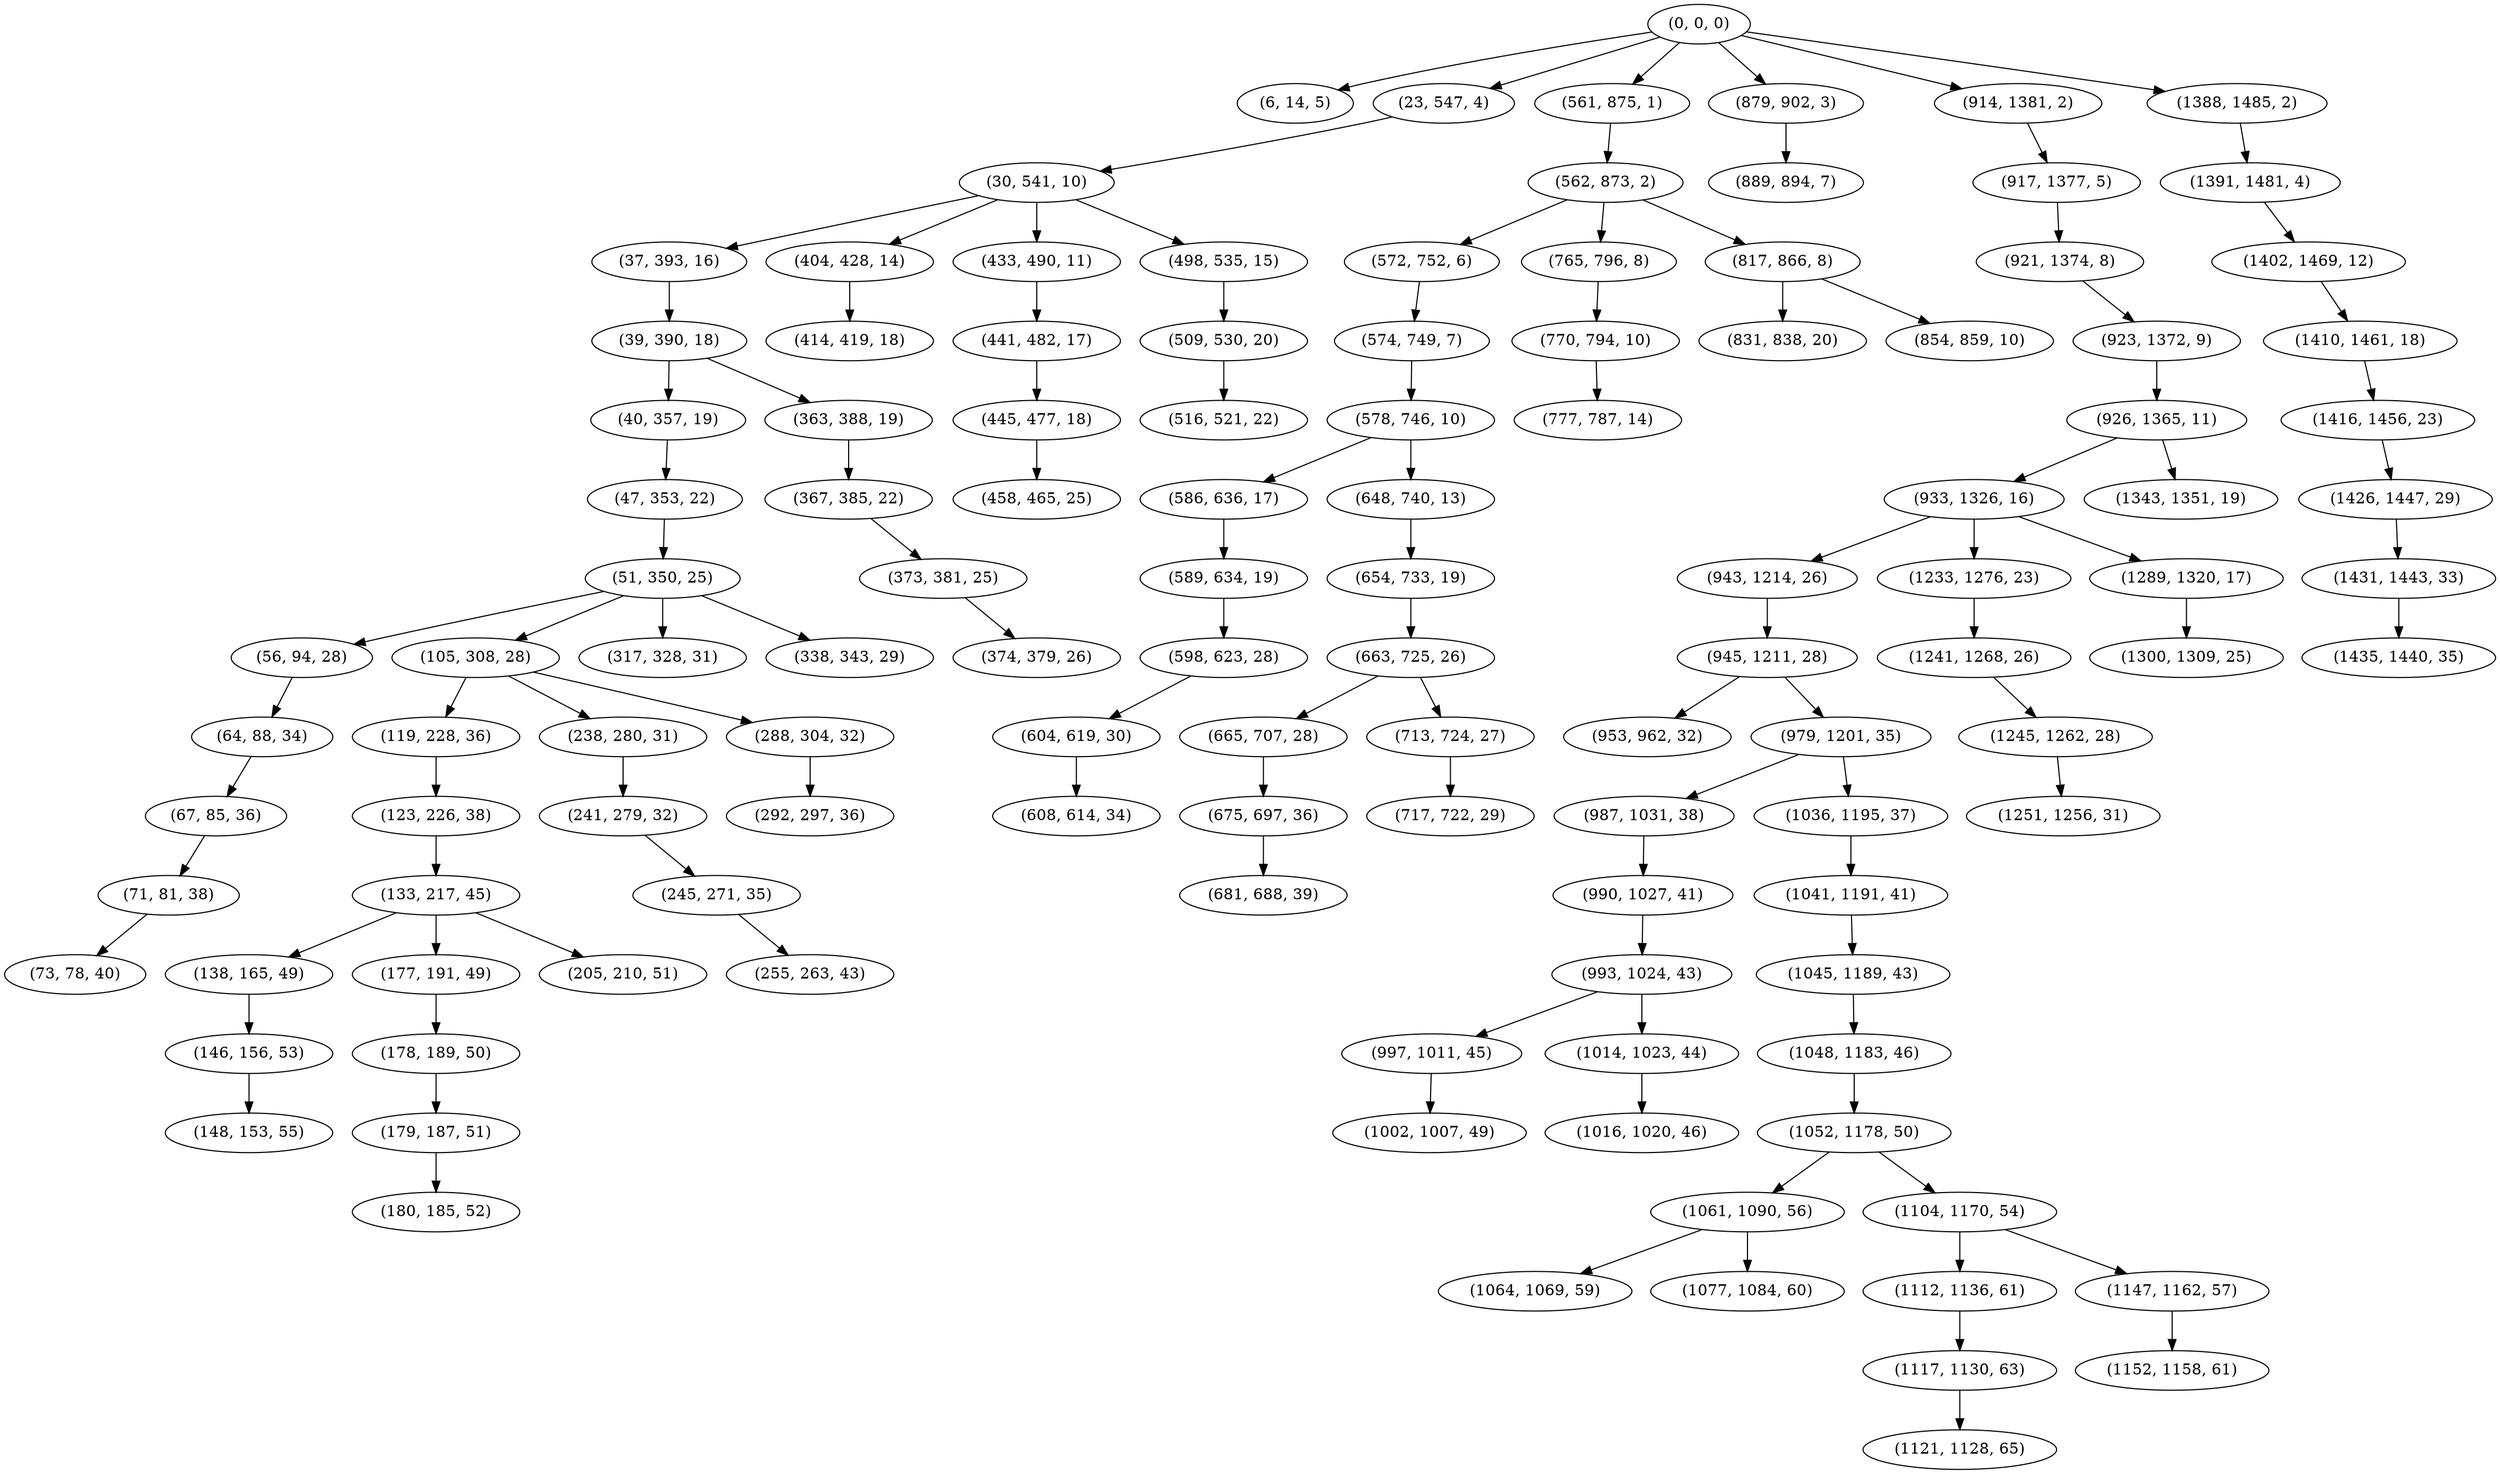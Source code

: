 digraph tree {
    "(0, 0, 0)";
    "(6, 14, 5)";
    "(23, 547, 4)";
    "(30, 541, 10)";
    "(37, 393, 16)";
    "(39, 390, 18)";
    "(40, 357, 19)";
    "(47, 353, 22)";
    "(51, 350, 25)";
    "(56, 94, 28)";
    "(64, 88, 34)";
    "(67, 85, 36)";
    "(71, 81, 38)";
    "(73, 78, 40)";
    "(105, 308, 28)";
    "(119, 228, 36)";
    "(123, 226, 38)";
    "(133, 217, 45)";
    "(138, 165, 49)";
    "(146, 156, 53)";
    "(148, 153, 55)";
    "(177, 191, 49)";
    "(178, 189, 50)";
    "(179, 187, 51)";
    "(180, 185, 52)";
    "(205, 210, 51)";
    "(238, 280, 31)";
    "(241, 279, 32)";
    "(245, 271, 35)";
    "(255, 263, 43)";
    "(288, 304, 32)";
    "(292, 297, 36)";
    "(317, 328, 31)";
    "(338, 343, 29)";
    "(363, 388, 19)";
    "(367, 385, 22)";
    "(373, 381, 25)";
    "(374, 379, 26)";
    "(404, 428, 14)";
    "(414, 419, 18)";
    "(433, 490, 11)";
    "(441, 482, 17)";
    "(445, 477, 18)";
    "(458, 465, 25)";
    "(498, 535, 15)";
    "(509, 530, 20)";
    "(516, 521, 22)";
    "(561, 875, 1)";
    "(562, 873, 2)";
    "(572, 752, 6)";
    "(574, 749, 7)";
    "(578, 746, 10)";
    "(586, 636, 17)";
    "(589, 634, 19)";
    "(598, 623, 28)";
    "(604, 619, 30)";
    "(608, 614, 34)";
    "(648, 740, 13)";
    "(654, 733, 19)";
    "(663, 725, 26)";
    "(665, 707, 28)";
    "(675, 697, 36)";
    "(681, 688, 39)";
    "(713, 724, 27)";
    "(717, 722, 29)";
    "(765, 796, 8)";
    "(770, 794, 10)";
    "(777, 787, 14)";
    "(817, 866, 8)";
    "(831, 838, 20)";
    "(854, 859, 10)";
    "(879, 902, 3)";
    "(889, 894, 7)";
    "(914, 1381, 2)";
    "(917, 1377, 5)";
    "(921, 1374, 8)";
    "(923, 1372, 9)";
    "(926, 1365, 11)";
    "(933, 1326, 16)";
    "(943, 1214, 26)";
    "(945, 1211, 28)";
    "(953, 962, 32)";
    "(979, 1201, 35)";
    "(987, 1031, 38)";
    "(990, 1027, 41)";
    "(993, 1024, 43)";
    "(997, 1011, 45)";
    "(1002, 1007, 49)";
    "(1014, 1023, 44)";
    "(1016, 1020, 46)";
    "(1036, 1195, 37)";
    "(1041, 1191, 41)";
    "(1045, 1189, 43)";
    "(1048, 1183, 46)";
    "(1052, 1178, 50)";
    "(1061, 1090, 56)";
    "(1064, 1069, 59)";
    "(1077, 1084, 60)";
    "(1104, 1170, 54)";
    "(1112, 1136, 61)";
    "(1117, 1130, 63)";
    "(1121, 1128, 65)";
    "(1147, 1162, 57)";
    "(1152, 1158, 61)";
    "(1233, 1276, 23)";
    "(1241, 1268, 26)";
    "(1245, 1262, 28)";
    "(1251, 1256, 31)";
    "(1289, 1320, 17)";
    "(1300, 1309, 25)";
    "(1343, 1351, 19)";
    "(1388, 1485, 2)";
    "(1391, 1481, 4)";
    "(1402, 1469, 12)";
    "(1410, 1461, 18)";
    "(1416, 1456, 23)";
    "(1426, 1447, 29)";
    "(1431, 1443, 33)";
    "(1435, 1440, 35)";
    "(0, 0, 0)" -> "(6, 14, 5)";
    "(0, 0, 0)" -> "(23, 547, 4)";
    "(0, 0, 0)" -> "(561, 875, 1)";
    "(0, 0, 0)" -> "(879, 902, 3)";
    "(0, 0, 0)" -> "(914, 1381, 2)";
    "(0, 0, 0)" -> "(1388, 1485, 2)";
    "(23, 547, 4)" -> "(30, 541, 10)";
    "(30, 541, 10)" -> "(37, 393, 16)";
    "(30, 541, 10)" -> "(404, 428, 14)";
    "(30, 541, 10)" -> "(433, 490, 11)";
    "(30, 541, 10)" -> "(498, 535, 15)";
    "(37, 393, 16)" -> "(39, 390, 18)";
    "(39, 390, 18)" -> "(40, 357, 19)";
    "(39, 390, 18)" -> "(363, 388, 19)";
    "(40, 357, 19)" -> "(47, 353, 22)";
    "(47, 353, 22)" -> "(51, 350, 25)";
    "(51, 350, 25)" -> "(56, 94, 28)";
    "(51, 350, 25)" -> "(105, 308, 28)";
    "(51, 350, 25)" -> "(317, 328, 31)";
    "(51, 350, 25)" -> "(338, 343, 29)";
    "(56, 94, 28)" -> "(64, 88, 34)";
    "(64, 88, 34)" -> "(67, 85, 36)";
    "(67, 85, 36)" -> "(71, 81, 38)";
    "(71, 81, 38)" -> "(73, 78, 40)";
    "(105, 308, 28)" -> "(119, 228, 36)";
    "(105, 308, 28)" -> "(238, 280, 31)";
    "(105, 308, 28)" -> "(288, 304, 32)";
    "(119, 228, 36)" -> "(123, 226, 38)";
    "(123, 226, 38)" -> "(133, 217, 45)";
    "(133, 217, 45)" -> "(138, 165, 49)";
    "(133, 217, 45)" -> "(177, 191, 49)";
    "(133, 217, 45)" -> "(205, 210, 51)";
    "(138, 165, 49)" -> "(146, 156, 53)";
    "(146, 156, 53)" -> "(148, 153, 55)";
    "(177, 191, 49)" -> "(178, 189, 50)";
    "(178, 189, 50)" -> "(179, 187, 51)";
    "(179, 187, 51)" -> "(180, 185, 52)";
    "(238, 280, 31)" -> "(241, 279, 32)";
    "(241, 279, 32)" -> "(245, 271, 35)";
    "(245, 271, 35)" -> "(255, 263, 43)";
    "(288, 304, 32)" -> "(292, 297, 36)";
    "(363, 388, 19)" -> "(367, 385, 22)";
    "(367, 385, 22)" -> "(373, 381, 25)";
    "(373, 381, 25)" -> "(374, 379, 26)";
    "(404, 428, 14)" -> "(414, 419, 18)";
    "(433, 490, 11)" -> "(441, 482, 17)";
    "(441, 482, 17)" -> "(445, 477, 18)";
    "(445, 477, 18)" -> "(458, 465, 25)";
    "(498, 535, 15)" -> "(509, 530, 20)";
    "(509, 530, 20)" -> "(516, 521, 22)";
    "(561, 875, 1)" -> "(562, 873, 2)";
    "(562, 873, 2)" -> "(572, 752, 6)";
    "(562, 873, 2)" -> "(765, 796, 8)";
    "(562, 873, 2)" -> "(817, 866, 8)";
    "(572, 752, 6)" -> "(574, 749, 7)";
    "(574, 749, 7)" -> "(578, 746, 10)";
    "(578, 746, 10)" -> "(586, 636, 17)";
    "(578, 746, 10)" -> "(648, 740, 13)";
    "(586, 636, 17)" -> "(589, 634, 19)";
    "(589, 634, 19)" -> "(598, 623, 28)";
    "(598, 623, 28)" -> "(604, 619, 30)";
    "(604, 619, 30)" -> "(608, 614, 34)";
    "(648, 740, 13)" -> "(654, 733, 19)";
    "(654, 733, 19)" -> "(663, 725, 26)";
    "(663, 725, 26)" -> "(665, 707, 28)";
    "(663, 725, 26)" -> "(713, 724, 27)";
    "(665, 707, 28)" -> "(675, 697, 36)";
    "(675, 697, 36)" -> "(681, 688, 39)";
    "(713, 724, 27)" -> "(717, 722, 29)";
    "(765, 796, 8)" -> "(770, 794, 10)";
    "(770, 794, 10)" -> "(777, 787, 14)";
    "(817, 866, 8)" -> "(831, 838, 20)";
    "(817, 866, 8)" -> "(854, 859, 10)";
    "(879, 902, 3)" -> "(889, 894, 7)";
    "(914, 1381, 2)" -> "(917, 1377, 5)";
    "(917, 1377, 5)" -> "(921, 1374, 8)";
    "(921, 1374, 8)" -> "(923, 1372, 9)";
    "(923, 1372, 9)" -> "(926, 1365, 11)";
    "(926, 1365, 11)" -> "(933, 1326, 16)";
    "(926, 1365, 11)" -> "(1343, 1351, 19)";
    "(933, 1326, 16)" -> "(943, 1214, 26)";
    "(933, 1326, 16)" -> "(1233, 1276, 23)";
    "(933, 1326, 16)" -> "(1289, 1320, 17)";
    "(943, 1214, 26)" -> "(945, 1211, 28)";
    "(945, 1211, 28)" -> "(953, 962, 32)";
    "(945, 1211, 28)" -> "(979, 1201, 35)";
    "(979, 1201, 35)" -> "(987, 1031, 38)";
    "(979, 1201, 35)" -> "(1036, 1195, 37)";
    "(987, 1031, 38)" -> "(990, 1027, 41)";
    "(990, 1027, 41)" -> "(993, 1024, 43)";
    "(993, 1024, 43)" -> "(997, 1011, 45)";
    "(993, 1024, 43)" -> "(1014, 1023, 44)";
    "(997, 1011, 45)" -> "(1002, 1007, 49)";
    "(1014, 1023, 44)" -> "(1016, 1020, 46)";
    "(1036, 1195, 37)" -> "(1041, 1191, 41)";
    "(1041, 1191, 41)" -> "(1045, 1189, 43)";
    "(1045, 1189, 43)" -> "(1048, 1183, 46)";
    "(1048, 1183, 46)" -> "(1052, 1178, 50)";
    "(1052, 1178, 50)" -> "(1061, 1090, 56)";
    "(1052, 1178, 50)" -> "(1104, 1170, 54)";
    "(1061, 1090, 56)" -> "(1064, 1069, 59)";
    "(1061, 1090, 56)" -> "(1077, 1084, 60)";
    "(1104, 1170, 54)" -> "(1112, 1136, 61)";
    "(1104, 1170, 54)" -> "(1147, 1162, 57)";
    "(1112, 1136, 61)" -> "(1117, 1130, 63)";
    "(1117, 1130, 63)" -> "(1121, 1128, 65)";
    "(1147, 1162, 57)" -> "(1152, 1158, 61)";
    "(1233, 1276, 23)" -> "(1241, 1268, 26)";
    "(1241, 1268, 26)" -> "(1245, 1262, 28)";
    "(1245, 1262, 28)" -> "(1251, 1256, 31)";
    "(1289, 1320, 17)" -> "(1300, 1309, 25)";
    "(1388, 1485, 2)" -> "(1391, 1481, 4)";
    "(1391, 1481, 4)" -> "(1402, 1469, 12)";
    "(1402, 1469, 12)" -> "(1410, 1461, 18)";
    "(1410, 1461, 18)" -> "(1416, 1456, 23)";
    "(1416, 1456, 23)" -> "(1426, 1447, 29)";
    "(1426, 1447, 29)" -> "(1431, 1443, 33)";
    "(1431, 1443, 33)" -> "(1435, 1440, 35)";
}
